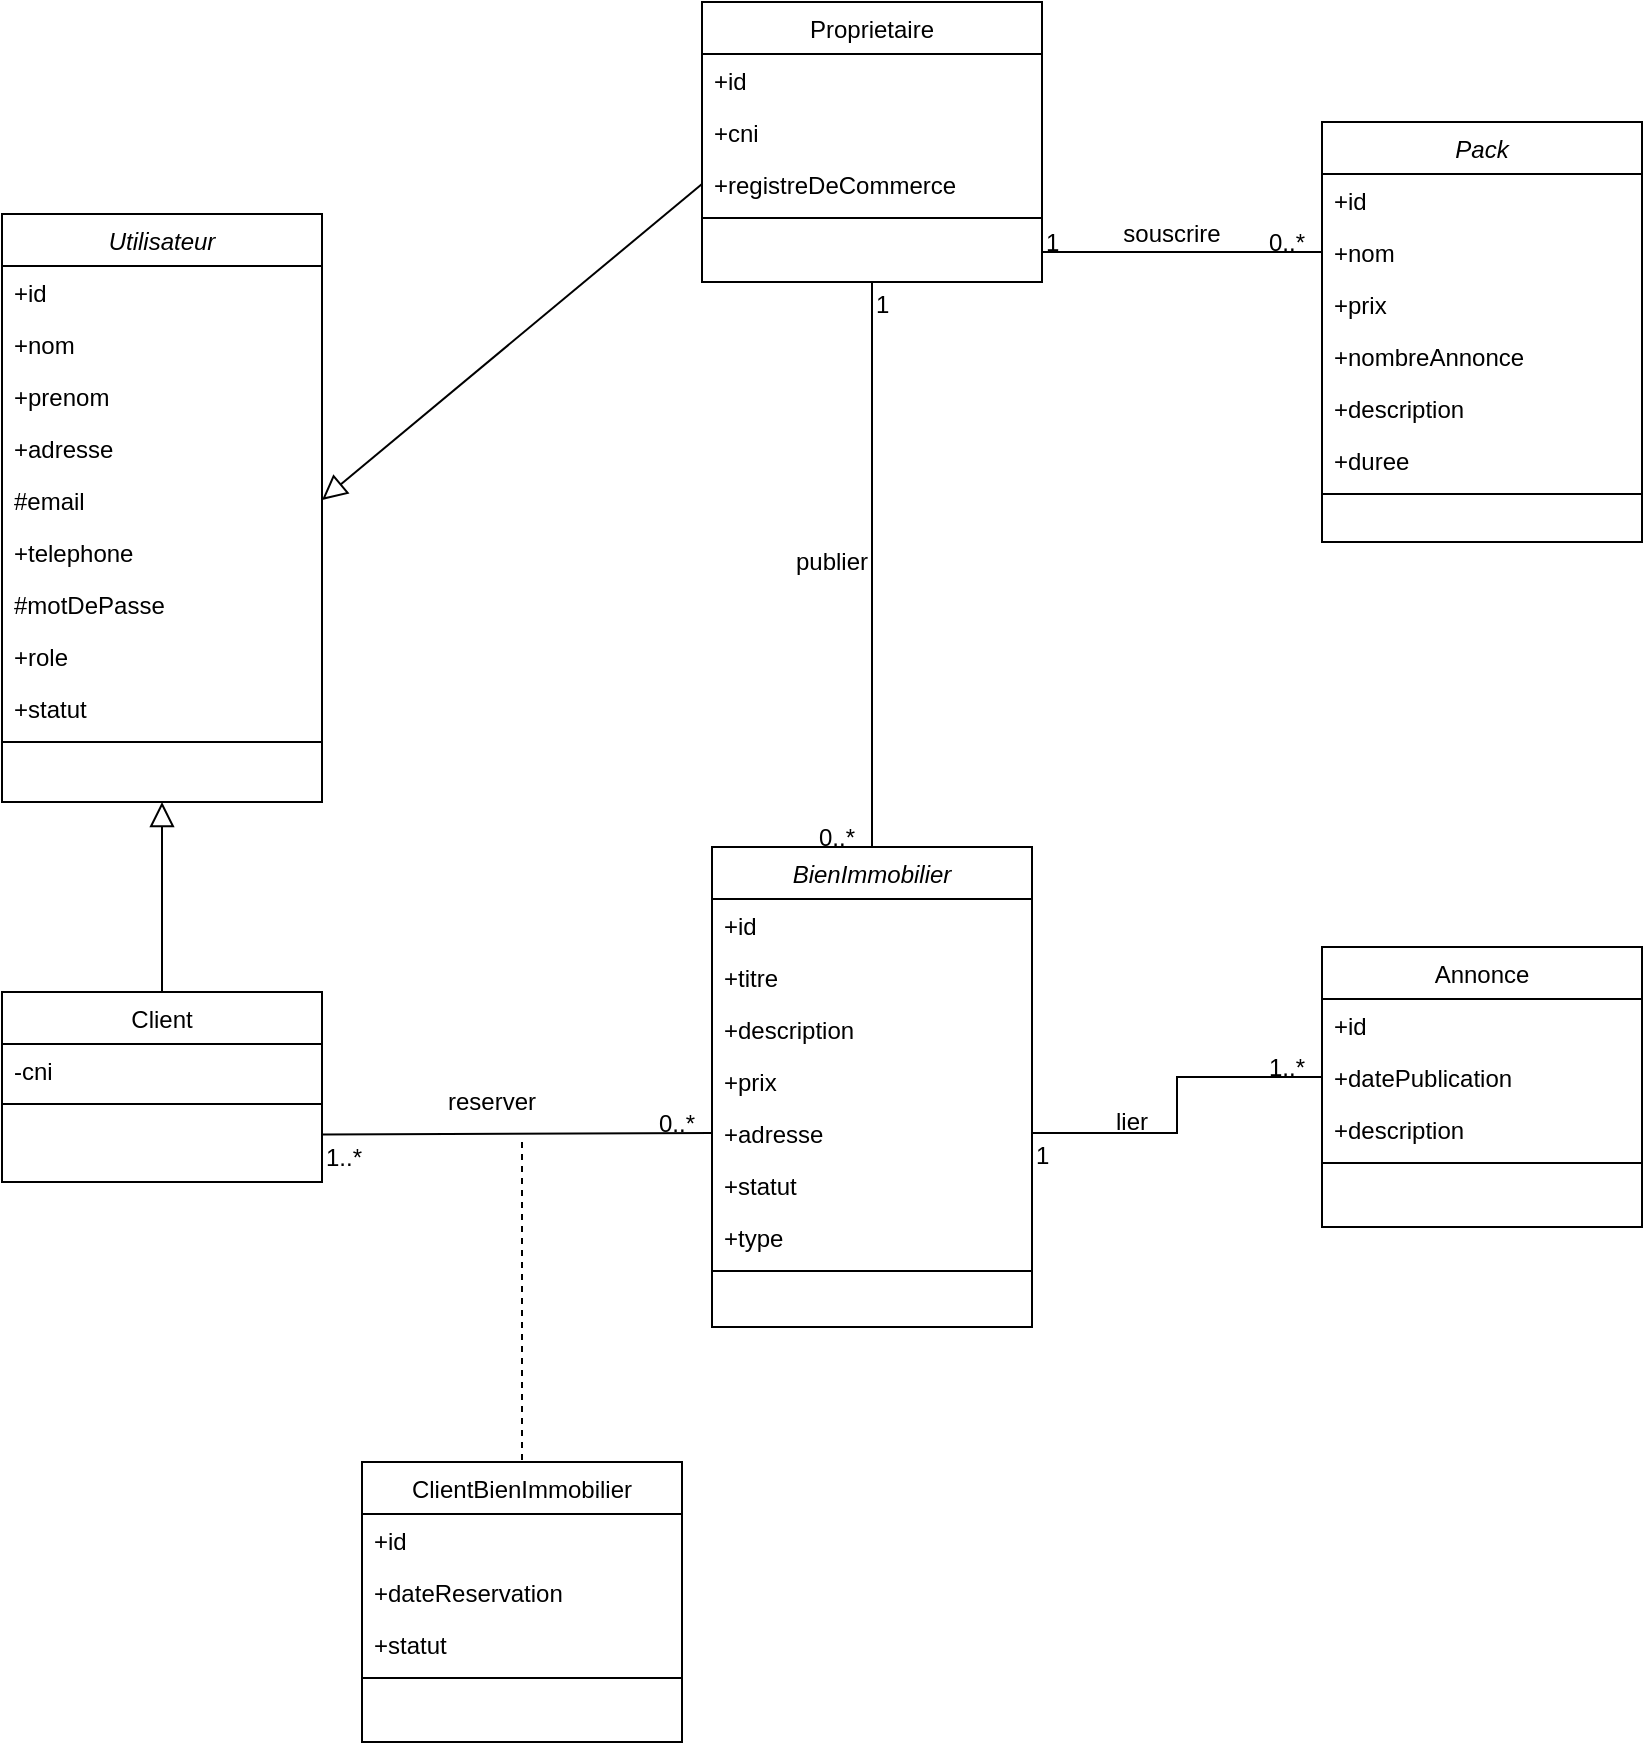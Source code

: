 <mxfile version="25.0.3">
  <diagram name="Page-1" id="t_hD77MALGRrmFzOyVO3">
    <mxGraphModel dx="1436" dy="714" grid="1" gridSize="10" guides="1" tooltips="1" connect="1" arrows="1" fold="1" page="1" pageScale="1" pageWidth="827" pageHeight="1169" math="0" shadow="0">
      <root>
        <mxCell id="0" />
        <mxCell id="1" parent="0" />
        <mxCell id="FBpg7KX4n1Z7LLz9qoYs-1" value="Utilisateur" style="swimlane;fontStyle=2;align=center;verticalAlign=top;childLayout=stackLayout;horizontal=1;startSize=26;horizontalStack=0;resizeParent=1;resizeLast=0;collapsible=1;marginBottom=0;rounded=0;shadow=0;strokeWidth=1;" vertex="1" parent="1">
          <mxGeometry x="100" y="186" width="160" height="294" as="geometry">
            <mxRectangle x="230" y="140" width="160" height="26" as="alternateBounds" />
          </mxGeometry>
        </mxCell>
        <mxCell id="FBpg7KX4n1Z7LLz9qoYs-2" value="+id" style="text;align=left;verticalAlign=top;spacingLeft=4;spacingRight=4;overflow=hidden;rotatable=0;points=[[0,0.5],[1,0.5]];portConstraint=eastwest;" vertex="1" parent="FBpg7KX4n1Z7LLz9qoYs-1">
          <mxGeometry y="26" width="160" height="26" as="geometry" />
        </mxCell>
        <mxCell id="FBpg7KX4n1Z7LLz9qoYs-3" value="+nom&#xa;" style="text;align=left;verticalAlign=top;spacingLeft=4;spacingRight=4;overflow=hidden;rotatable=0;points=[[0,0.5],[1,0.5]];portConstraint=eastwest;rounded=0;shadow=0;html=0;" vertex="1" parent="FBpg7KX4n1Z7LLz9qoYs-1">
          <mxGeometry y="52" width="160" height="26" as="geometry" />
        </mxCell>
        <mxCell id="FBpg7KX4n1Z7LLz9qoYs-34" value="+prenom" style="text;align=left;verticalAlign=top;spacingLeft=4;spacingRight=4;overflow=hidden;rotatable=0;points=[[0,0.5],[1,0.5]];portConstraint=eastwest;rounded=0;shadow=0;html=0;" vertex="1" parent="FBpg7KX4n1Z7LLz9qoYs-1">
          <mxGeometry y="78" width="160" height="26" as="geometry" />
        </mxCell>
        <mxCell id="FBpg7KX4n1Z7LLz9qoYs-4" value="+adresse" style="text;align=left;verticalAlign=top;spacingLeft=4;spacingRight=4;overflow=hidden;rotatable=0;points=[[0,0.5],[1,0.5]];portConstraint=eastwest;rounded=0;shadow=0;html=0;" vertex="1" parent="FBpg7KX4n1Z7LLz9qoYs-1">
          <mxGeometry y="104" width="160" height="26" as="geometry" />
        </mxCell>
        <mxCell id="FBpg7KX4n1Z7LLz9qoYs-39" value="#email" style="text;align=left;verticalAlign=top;spacingLeft=4;spacingRight=4;overflow=hidden;rotatable=0;points=[[0,0.5],[1,0.5]];portConstraint=eastwest;rounded=0;shadow=0;html=0;" vertex="1" parent="FBpg7KX4n1Z7LLz9qoYs-1">
          <mxGeometry y="130" width="160" height="26" as="geometry" />
        </mxCell>
        <mxCell id="FBpg7KX4n1Z7LLz9qoYs-36" value="+telephone" style="text;align=left;verticalAlign=top;spacingLeft=4;spacingRight=4;overflow=hidden;rotatable=0;points=[[0,0.5],[1,0.5]];portConstraint=eastwest;rounded=0;shadow=0;html=0;" vertex="1" parent="FBpg7KX4n1Z7LLz9qoYs-1">
          <mxGeometry y="156" width="160" height="26" as="geometry" />
        </mxCell>
        <mxCell id="FBpg7KX4n1Z7LLz9qoYs-35" value="#motDePasse" style="text;align=left;verticalAlign=top;spacingLeft=4;spacingRight=4;overflow=hidden;rotatable=0;points=[[0,0.5],[1,0.5]];portConstraint=eastwest;rounded=0;shadow=0;html=0;" vertex="1" parent="FBpg7KX4n1Z7LLz9qoYs-1">
          <mxGeometry y="182" width="160" height="26" as="geometry" />
        </mxCell>
        <mxCell id="FBpg7KX4n1Z7LLz9qoYs-38" value="+role" style="text;align=left;verticalAlign=top;spacingLeft=4;spacingRight=4;overflow=hidden;rotatable=0;points=[[0,0.5],[1,0.5]];portConstraint=eastwest;rounded=0;shadow=0;html=0;" vertex="1" parent="FBpg7KX4n1Z7LLz9qoYs-1">
          <mxGeometry y="208" width="160" height="26" as="geometry" />
        </mxCell>
        <mxCell id="FBpg7KX4n1Z7LLz9qoYs-33" value="+statut" style="text;align=left;verticalAlign=top;spacingLeft=4;spacingRight=4;overflow=hidden;rotatable=0;points=[[0,0.5],[1,0.5]];portConstraint=eastwest;rounded=0;shadow=0;html=0;" vertex="1" parent="FBpg7KX4n1Z7LLz9qoYs-1">
          <mxGeometry y="234" width="160" height="26" as="geometry" />
        </mxCell>
        <mxCell id="FBpg7KX4n1Z7LLz9qoYs-5" value="" style="line;html=1;strokeWidth=1;align=left;verticalAlign=middle;spacingTop=-1;spacingLeft=3;spacingRight=3;rotatable=0;labelPosition=right;points=[];portConstraint=eastwest;" vertex="1" parent="FBpg7KX4n1Z7LLz9qoYs-1">
          <mxGeometry y="260" width="160" height="8" as="geometry" />
        </mxCell>
        <mxCell id="FBpg7KX4n1Z7LLz9qoYs-27" value="" style="endArrow=none;shadow=0;strokeWidth=1;rounded=0;endFill=0;exitX=1;exitY=0.5;exitDx=0;exitDy=0;entryX=0;entryY=0.5;entryDx=0;entryDy=0;edgeStyle=elbowEdgeStyle;" edge="1" parent="1" target="FBpg7KX4n1Z7LLz9qoYs-46">
          <mxGeometry x="0.5" y="41" relative="1" as="geometry">
            <mxPoint x="620" y="205" as="sourcePoint" />
            <mxPoint x="626" y="300" as="targetPoint" />
            <mxPoint x="-40" y="32" as="offset" />
          </mxGeometry>
        </mxCell>
        <mxCell id="FBpg7KX4n1Z7LLz9qoYs-28" value="1" style="resizable=0;align=left;verticalAlign=bottom;labelBackgroundColor=none;fontSize=12;" connectable="0" vertex="1" parent="FBpg7KX4n1Z7LLz9qoYs-27">
          <mxGeometry x="-1" relative="1" as="geometry">
            <mxPoint y="4" as="offset" />
          </mxGeometry>
        </mxCell>
        <mxCell id="FBpg7KX4n1Z7LLz9qoYs-29" value="0..*" style="resizable=0;align=right;verticalAlign=bottom;labelBackgroundColor=none;fontSize=12;" connectable="0" vertex="1" parent="FBpg7KX4n1Z7LLz9qoYs-27">
          <mxGeometry x="1" relative="1" as="geometry">
            <mxPoint x="-7" y="4" as="offset" />
          </mxGeometry>
        </mxCell>
        <mxCell id="FBpg7KX4n1Z7LLz9qoYs-40" value="Client" style="swimlane;fontStyle=0;align=center;verticalAlign=top;childLayout=stackLayout;horizontal=1;startSize=26;horizontalStack=0;resizeParent=1;resizeLast=0;collapsible=1;marginBottom=0;rounded=0;shadow=0;strokeWidth=1;" vertex="1" parent="1">
          <mxGeometry x="100" y="575" width="160" height="95" as="geometry">
            <mxRectangle x="550" y="140" width="160" height="26" as="alternateBounds" />
          </mxGeometry>
        </mxCell>
        <mxCell id="FBpg7KX4n1Z7LLz9qoYs-41" value="-cni" style="text;align=left;verticalAlign=top;spacingLeft=4;spacingRight=4;overflow=hidden;rotatable=0;points=[[0,0.5],[1,0.5]];portConstraint=eastwest;" vertex="1" parent="FBpg7KX4n1Z7LLz9qoYs-40">
          <mxGeometry y="26" width="160" height="26" as="geometry" />
        </mxCell>
        <mxCell id="FBpg7KX4n1Z7LLz9qoYs-43" value="" style="line;html=1;strokeWidth=1;align=left;verticalAlign=middle;spacingTop=-1;spacingLeft=3;spacingRight=3;rotatable=0;labelPosition=right;points=[];portConstraint=eastwest;" vertex="1" parent="FBpg7KX4n1Z7LLz9qoYs-40">
          <mxGeometry y="52" width="160" height="8" as="geometry" />
        </mxCell>
        <mxCell id="FBpg7KX4n1Z7LLz9qoYs-44" value="Pack" style="swimlane;fontStyle=2;align=center;verticalAlign=top;childLayout=stackLayout;horizontal=1;startSize=26;horizontalStack=0;resizeParent=1;resizeLast=0;collapsible=1;marginBottom=0;rounded=0;shadow=0;strokeWidth=1;" vertex="1" parent="1">
          <mxGeometry x="760" y="140" width="160" height="210" as="geometry">
            <mxRectangle x="230" y="140" width="160" height="26" as="alternateBounds" />
          </mxGeometry>
        </mxCell>
        <mxCell id="FBpg7KX4n1Z7LLz9qoYs-45" value="+id" style="text;align=left;verticalAlign=top;spacingLeft=4;spacingRight=4;overflow=hidden;rotatable=0;points=[[0,0.5],[1,0.5]];portConstraint=eastwest;" vertex="1" parent="FBpg7KX4n1Z7LLz9qoYs-44">
          <mxGeometry y="26" width="160" height="26" as="geometry" />
        </mxCell>
        <mxCell id="FBpg7KX4n1Z7LLz9qoYs-46" value="+nom&#xa;" style="text;align=left;verticalAlign=top;spacingLeft=4;spacingRight=4;overflow=hidden;rotatable=0;points=[[0,0.5],[1,0.5]];portConstraint=eastwest;rounded=0;shadow=0;html=0;" vertex="1" parent="FBpg7KX4n1Z7LLz9qoYs-44">
          <mxGeometry y="52" width="160" height="26" as="geometry" />
        </mxCell>
        <mxCell id="FBpg7KX4n1Z7LLz9qoYs-47" value="+prix" style="text;align=left;verticalAlign=top;spacingLeft=4;spacingRight=4;overflow=hidden;rotatable=0;points=[[0,0.5],[1,0.5]];portConstraint=eastwest;rounded=0;shadow=0;html=0;" vertex="1" parent="FBpg7KX4n1Z7LLz9qoYs-44">
          <mxGeometry y="78" width="160" height="26" as="geometry" />
        </mxCell>
        <mxCell id="FBpg7KX4n1Z7LLz9qoYs-48" value="+nombreAnnonce" style="text;align=left;verticalAlign=top;spacingLeft=4;spacingRight=4;overflow=hidden;rotatable=0;points=[[0,0.5],[1,0.5]];portConstraint=eastwest;rounded=0;shadow=0;html=0;" vertex="1" parent="FBpg7KX4n1Z7LLz9qoYs-44">
          <mxGeometry y="104" width="160" height="26" as="geometry" />
        </mxCell>
        <mxCell id="FBpg7KX4n1Z7LLz9qoYs-49" value="+description" style="text;align=left;verticalAlign=top;spacingLeft=4;spacingRight=4;overflow=hidden;rotatable=0;points=[[0,0.5],[1,0.5]];portConstraint=eastwest;rounded=0;shadow=0;html=0;" vertex="1" parent="FBpg7KX4n1Z7LLz9qoYs-44">
          <mxGeometry y="130" width="160" height="26" as="geometry" />
        </mxCell>
        <mxCell id="FBpg7KX4n1Z7LLz9qoYs-50" value="+duree" style="text;align=left;verticalAlign=top;spacingLeft=4;spacingRight=4;overflow=hidden;rotatable=0;points=[[0,0.5],[1,0.5]];portConstraint=eastwest;rounded=0;shadow=0;html=0;" vertex="1" parent="FBpg7KX4n1Z7LLz9qoYs-44">
          <mxGeometry y="156" width="160" height="26" as="geometry" />
        </mxCell>
        <mxCell id="FBpg7KX4n1Z7LLz9qoYs-54" value="" style="line;html=1;strokeWidth=1;align=left;verticalAlign=middle;spacingTop=-1;spacingLeft=3;spacingRight=3;rotatable=0;labelPosition=right;points=[];portConstraint=eastwest;" vertex="1" parent="FBpg7KX4n1Z7LLz9qoYs-44">
          <mxGeometry y="182" width="160" height="8" as="geometry" />
        </mxCell>
        <mxCell id="FBpg7KX4n1Z7LLz9qoYs-55" value="BienImmobilier" style="swimlane;fontStyle=2;align=center;verticalAlign=top;childLayout=stackLayout;horizontal=1;startSize=26;horizontalStack=0;resizeParent=1;resizeLast=0;collapsible=1;marginBottom=0;rounded=0;shadow=0;strokeWidth=1;" vertex="1" parent="1">
          <mxGeometry x="455" y="502.5" width="160" height="240" as="geometry">
            <mxRectangle x="230" y="140" width="160" height="26" as="alternateBounds" />
          </mxGeometry>
        </mxCell>
        <mxCell id="FBpg7KX4n1Z7LLz9qoYs-56" value="+id" style="text;align=left;verticalAlign=top;spacingLeft=4;spacingRight=4;overflow=hidden;rotatable=0;points=[[0,0.5],[1,0.5]];portConstraint=eastwest;" vertex="1" parent="FBpg7KX4n1Z7LLz9qoYs-55">
          <mxGeometry y="26" width="160" height="26" as="geometry" />
        </mxCell>
        <mxCell id="FBpg7KX4n1Z7LLz9qoYs-57" value="+titre" style="text;align=left;verticalAlign=top;spacingLeft=4;spacingRight=4;overflow=hidden;rotatable=0;points=[[0,0.5],[1,0.5]];portConstraint=eastwest;rounded=0;shadow=0;html=0;" vertex="1" parent="FBpg7KX4n1Z7LLz9qoYs-55">
          <mxGeometry y="52" width="160" height="26" as="geometry" />
        </mxCell>
        <mxCell id="FBpg7KX4n1Z7LLz9qoYs-60" value="+description" style="text;align=left;verticalAlign=top;spacingLeft=4;spacingRight=4;overflow=hidden;rotatable=0;points=[[0,0.5],[1,0.5]];portConstraint=eastwest;rounded=0;shadow=0;html=0;" vertex="1" parent="FBpg7KX4n1Z7LLz9qoYs-55">
          <mxGeometry y="78" width="160" height="26" as="geometry" />
        </mxCell>
        <mxCell id="FBpg7KX4n1Z7LLz9qoYs-58" value="+prix" style="text;align=left;verticalAlign=top;spacingLeft=4;spacingRight=4;overflow=hidden;rotatable=0;points=[[0,0.5],[1,0.5]];portConstraint=eastwest;rounded=0;shadow=0;html=0;" vertex="1" parent="FBpg7KX4n1Z7LLz9qoYs-55">
          <mxGeometry y="104" width="160" height="26" as="geometry" />
        </mxCell>
        <mxCell id="FBpg7KX4n1Z7LLz9qoYs-59" value="+adresse" style="text;align=left;verticalAlign=top;spacingLeft=4;spacingRight=4;overflow=hidden;rotatable=0;points=[[0,0.5],[1,0.5]];portConstraint=eastwest;rounded=0;shadow=0;html=0;" vertex="1" parent="FBpg7KX4n1Z7LLz9qoYs-55">
          <mxGeometry y="130" width="160" height="26" as="geometry" />
        </mxCell>
        <mxCell id="FBpg7KX4n1Z7LLz9qoYs-61" value="+statut" style="text;align=left;verticalAlign=top;spacingLeft=4;spacingRight=4;overflow=hidden;rotatable=0;points=[[0,0.5],[1,0.5]];portConstraint=eastwest;rounded=0;shadow=0;html=0;" vertex="1" parent="FBpg7KX4n1Z7LLz9qoYs-55">
          <mxGeometry y="156" width="160" height="26" as="geometry" />
        </mxCell>
        <mxCell id="FBpg7KX4n1Z7LLz9qoYs-65" value="+type" style="text;align=left;verticalAlign=top;spacingLeft=4;spacingRight=4;overflow=hidden;rotatable=0;points=[[0,0.5],[1,0.5]];portConstraint=eastwest;rounded=0;shadow=0;html=0;" vertex="1" parent="FBpg7KX4n1Z7LLz9qoYs-55">
          <mxGeometry y="182" width="160" height="26" as="geometry" />
        </mxCell>
        <mxCell id="FBpg7KX4n1Z7LLz9qoYs-62" value="" style="line;html=1;strokeWidth=1;align=left;verticalAlign=middle;spacingTop=-1;spacingLeft=3;spacingRight=3;rotatable=0;labelPosition=right;points=[];portConstraint=eastwest;" vertex="1" parent="FBpg7KX4n1Z7LLz9qoYs-55">
          <mxGeometry y="208" width="160" height="8" as="geometry" />
        </mxCell>
        <mxCell id="FBpg7KX4n1Z7LLz9qoYs-66" value="ClientBienImmobilier" style="swimlane;fontStyle=0;align=center;verticalAlign=top;childLayout=stackLayout;horizontal=1;startSize=26;horizontalStack=0;resizeParent=1;resizeLast=0;collapsible=1;marginBottom=0;rounded=0;shadow=0;strokeWidth=1;" vertex="1" parent="1">
          <mxGeometry x="280" y="810" width="160" height="140" as="geometry">
            <mxRectangle x="550" y="140" width="160" height="26" as="alternateBounds" />
          </mxGeometry>
        </mxCell>
        <mxCell id="FBpg7KX4n1Z7LLz9qoYs-67" value="+id" style="text;align=left;verticalAlign=top;spacingLeft=4;spacingRight=4;overflow=hidden;rotatable=0;points=[[0,0.5],[1,0.5]];portConstraint=eastwest;" vertex="1" parent="FBpg7KX4n1Z7LLz9qoYs-66">
          <mxGeometry y="26" width="160" height="26" as="geometry" />
        </mxCell>
        <mxCell id="FBpg7KX4n1Z7LLz9qoYs-70" value="+dateReservation" style="text;align=left;verticalAlign=top;spacingLeft=4;spacingRight=4;overflow=hidden;rotatable=0;points=[[0,0.5],[1,0.5]];portConstraint=eastwest;rounded=0;shadow=0;html=0;" vertex="1" parent="FBpg7KX4n1Z7LLz9qoYs-66">
          <mxGeometry y="52" width="160" height="26" as="geometry" />
        </mxCell>
        <mxCell id="FBpg7KX4n1Z7LLz9qoYs-68" value="+statut" style="text;align=left;verticalAlign=top;spacingLeft=4;spacingRight=4;overflow=hidden;rotatable=0;points=[[0,0.5],[1,0.5]];portConstraint=eastwest;rounded=0;shadow=0;html=0;" vertex="1" parent="FBpg7KX4n1Z7LLz9qoYs-66">
          <mxGeometry y="78" width="160" height="26" as="geometry" />
        </mxCell>
        <mxCell id="FBpg7KX4n1Z7LLz9qoYs-69" value="" style="line;html=1;strokeWidth=1;align=left;verticalAlign=middle;spacingTop=-1;spacingLeft=3;spacingRight=3;rotatable=0;labelPosition=right;points=[];portConstraint=eastwest;" vertex="1" parent="FBpg7KX4n1Z7LLz9qoYs-66">
          <mxGeometry y="104" width="160" height="8" as="geometry" />
        </mxCell>
        <mxCell id="FBpg7KX4n1Z7LLz9qoYs-71" value="Annonce" style="swimlane;fontStyle=0;align=center;verticalAlign=top;childLayout=stackLayout;horizontal=1;startSize=26;horizontalStack=0;resizeParent=1;resizeLast=0;collapsible=1;marginBottom=0;rounded=0;shadow=0;strokeWidth=1;" vertex="1" parent="1">
          <mxGeometry x="760" y="552.5" width="160" height="140" as="geometry">
            <mxRectangle x="550" y="140" width="160" height="26" as="alternateBounds" />
          </mxGeometry>
        </mxCell>
        <mxCell id="FBpg7KX4n1Z7LLz9qoYs-72" value="+id" style="text;align=left;verticalAlign=top;spacingLeft=4;spacingRight=4;overflow=hidden;rotatable=0;points=[[0,0.5],[1,0.5]];portConstraint=eastwest;" vertex="1" parent="FBpg7KX4n1Z7LLz9qoYs-71">
          <mxGeometry y="26" width="160" height="26" as="geometry" />
        </mxCell>
        <mxCell id="FBpg7KX4n1Z7LLz9qoYs-73" value="+datePublication" style="text;align=left;verticalAlign=top;spacingLeft=4;spacingRight=4;overflow=hidden;rotatable=0;points=[[0,0.5],[1,0.5]];portConstraint=eastwest;rounded=0;shadow=0;html=0;" vertex="1" parent="FBpg7KX4n1Z7LLz9qoYs-71">
          <mxGeometry y="52" width="160" height="26" as="geometry" />
        </mxCell>
        <mxCell id="FBpg7KX4n1Z7LLz9qoYs-74" value="+description" style="text;align=left;verticalAlign=top;spacingLeft=4;spacingRight=4;overflow=hidden;rotatable=0;points=[[0,0.5],[1,0.5]];portConstraint=eastwest;rounded=0;shadow=0;html=0;" vertex="1" parent="FBpg7KX4n1Z7LLz9qoYs-71">
          <mxGeometry y="78" width="160" height="26" as="geometry" />
        </mxCell>
        <mxCell id="FBpg7KX4n1Z7LLz9qoYs-75" value="" style="line;html=1;strokeWidth=1;align=left;verticalAlign=middle;spacingTop=-1;spacingLeft=3;spacingRight=3;rotatable=0;labelPosition=right;points=[];portConstraint=eastwest;" vertex="1" parent="FBpg7KX4n1Z7LLz9qoYs-71">
          <mxGeometry y="104" width="160" height="8" as="geometry" />
        </mxCell>
        <mxCell id="FBpg7KX4n1Z7LLz9qoYs-76" value="" style="endArrow=block;endSize=10;endFill=0;shadow=0;strokeWidth=1;rounded=0;elbow=vertical;exitX=0.5;exitY=0;exitDx=0;exitDy=0;entryX=0.5;entryY=1;entryDx=0;entryDy=0;" edge="1" parent="1" source="FBpg7KX4n1Z7LLz9qoYs-40" target="FBpg7KX4n1Z7LLz9qoYs-1">
          <mxGeometry width="160" relative="1" as="geometry">
            <mxPoint x="300" y="550" as="sourcePoint" />
            <mxPoint x="300" y="480" as="targetPoint" />
          </mxGeometry>
        </mxCell>
        <mxCell id="FBpg7KX4n1Z7LLz9qoYs-77" value="" style="endArrow=block;endSize=10;endFill=0;shadow=0;strokeWidth=1;rounded=0;elbow=vertical;entryX=1;entryY=0.5;entryDx=0;entryDy=0;exitX=0;exitY=0.5;exitDx=0;exitDy=0;" edge="1" parent="1" source="FBpg7KX4n1Z7LLz9qoYs-111" target="FBpg7KX4n1Z7LLz9qoYs-39">
          <mxGeometry width="160" relative="1" as="geometry">
            <mxPoint x="440" y="205" as="sourcePoint" />
            <mxPoint x="390" y="290" as="targetPoint" />
          </mxGeometry>
        </mxCell>
        <mxCell id="FBpg7KX4n1Z7LLz9qoYs-83" value="&lt;font style=&quot;vertical-align: inherit;&quot;&gt;&lt;font style=&quot;vertical-align: inherit;&quot;&gt;souscrire&lt;/font&gt;&lt;/font&gt;" style="text;html=1;align=center;verticalAlign=middle;whiteSpace=wrap;rounded=0;" vertex="1" parent="1">
          <mxGeometry x="660" y="186" width="50" height="20" as="geometry" />
        </mxCell>
        <mxCell id="FBpg7KX4n1Z7LLz9qoYs-91" value="" style="endArrow=none;shadow=0;strokeWidth=1;rounded=0;endFill=0;entryX=0.5;entryY=0;entryDx=0;entryDy=0;exitX=0.5;exitY=1;exitDx=0;exitDy=0;" edge="1" parent="1" source="FBpg7KX4n1Z7LLz9qoYs-108" target="FBpg7KX4n1Z7LLz9qoYs-55">
          <mxGeometry x="0.5" y="41" relative="1" as="geometry">
            <mxPoint x="530" y="230" as="sourcePoint" />
            <mxPoint x="459.58" y="340" as="targetPoint" />
            <mxPoint x="-40" y="32" as="offset" />
          </mxGeometry>
        </mxCell>
        <mxCell id="FBpg7KX4n1Z7LLz9qoYs-92" value="1" style="resizable=0;align=left;verticalAlign=bottom;labelBackgroundColor=none;fontSize=12;" connectable="0" vertex="1" parent="FBpg7KX4n1Z7LLz9qoYs-91">
          <mxGeometry x="-1" relative="1" as="geometry">
            <mxPoint y="20" as="offset" />
          </mxGeometry>
        </mxCell>
        <mxCell id="FBpg7KX4n1Z7LLz9qoYs-93" value="0..*" style="resizable=0;align=right;verticalAlign=bottom;labelBackgroundColor=none;fontSize=12;" connectable="0" vertex="1" parent="FBpg7KX4n1Z7LLz9qoYs-91">
          <mxGeometry x="1" relative="1" as="geometry">
            <mxPoint x="-7" y="4" as="offset" />
          </mxGeometry>
        </mxCell>
        <mxCell id="FBpg7KX4n1Z7LLz9qoYs-94" value="&lt;font style=&quot;vertical-align: inherit;&quot;&gt;&lt;font style=&quot;vertical-align: inherit;&quot;&gt;publier&lt;/font&gt;&lt;/font&gt;" style="text;html=1;align=center;verticalAlign=middle;whiteSpace=wrap;rounded=0;" vertex="1" parent="1">
          <mxGeometry x="490" y="350" width="50" height="20" as="geometry" />
        </mxCell>
        <mxCell id="FBpg7KX4n1Z7LLz9qoYs-95" value="" style="endArrow=none;shadow=0;strokeWidth=1;rounded=0;endFill=0;exitX=1;exitY=0.5;exitDx=0;exitDy=0;entryX=0;entryY=0.5;entryDx=0;entryDy=0;edgeStyle=elbowEdgeStyle;" edge="1" parent="1" source="FBpg7KX4n1Z7LLz9qoYs-59" target="FBpg7KX4n1Z7LLz9qoYs-73">
          <mxGeometry x="0.5" y="41" relative="1" as="geometry">
            <mxPoint x="540" y="500" as="sourcePoint" />
            <mxPoint x="660" y="500" as="targetPoint" />
            <mxPoint x="-40" y="32" as="offset" />
          </mxGeometry>
        </mxCell>
        <mxCell id="FBpg7KX4n1Z7LLz9qoYs-96" value="1" style="resizable=0;align=left;verticalAlign=bottom;labelBackgroundColor=none;fontSize=12;" connectable="0" vertex="1" parent="FBpg7KX4n1Z7LLz9qoYs-95">
          <mxGeometry x="-1" relative="1" as="geometry">
            <mxPoint y="20" as="offset" />
          </mxGeometry>
        </mxCell>
        <mxCell id="FBpg7KX4n1Z7LLz9qoYs-97" value="1..*" style="resizable=0;align=right;verticalAlign=bottom;labelBackgroundColor=none;fontSize=12;" connectable="0" vertex="1" parent="FBpg7KX4n1Z7LLz9qoYs-95">
          <mxGeometry x="1" relative="1" as="geometry">
            <mxPoint x="-7" y="4" as="offset" />
          </mxGeometry>
        </mxCell>
        <mxCell id="FBpg7KX4n1Z7LLz9qoYs-98" value="&lt;font style=&quot;vertical-align: inherit;&quot;&gt;&lt;font style=&quot;vertical-align: inherit;&quot;&gt;lier&lt;/font&gt;&lt;/font&gt;" style="text;html=1;align=center;verticalAlign=middle;whiteSpace=wrap;rounded=0;" vertex="1" parent="1">
          <mxGeometry x="640" y="630" width="50" height="20" as="geometry" />
        </mxCell>
        <mxCell id="FBpg7KX4n1Z7LLz9qoYs-99" value="" style="endArrow=none;shadow=0;strokeWidth=1;rounded=0;endFill=0;entryX=0;entryY=0.5;entryDx=0;entryDy=0;exitX=1;exitY=0.75;exitDx=0;exitDy=0;" edge="1" parent="1" source="FBpg7KX4n1Z7LLz9qoYs-40" target="FBpg7KX4n1Z7LLz9qoYs-59">
          <mxGeometry x="0.5" y="41" relative="1" as="geometry">
            <mxPoint x="260" y="640.0" as="sourcePoint" />
            <mxPoint x="330" y="630" as="targetPoint" />
            <mxPoint x="-40" y="32" as="offset" />
          </mxGeometry>
        </mxCell>
        <mxCell id="FBpg7KX4n1Z7LLz9qoYs-100" value="1..*" style="resizable=0;align=left;verticalAlign=bottom;labelBackgroundColor=none;fontSize=12;" connectable="0" vertex="1" parent="FBpg7KX4n1Z7LLz9qoYs-99">
          <mxGeometry x="-1" relative="1" as="geometry">
            <mxPoint y="20" as="offset" />
          </mxGeometry>
        </mxCell>
        <mxCell id="FBpg7KX4n1Z7LLz9qoYs-101" value="0..*" style="resizable=0;align=right;verticalAlign=bottom;labelBackgroundColor=none;fontSize=12;" connectable="0" vertex="1" parent="FBpg7KX4n1Z7LLz9qoYs-99">
          <mxGeometry x="1" relative="1" as="geometry">
            <mxPoint x="-7" y="4" as="offset" />
          </mxGeometry>
        </mxCell>
        <mxCell id="FBpg7KX4n1Z7LLz9qoYs-103" value="&lt;font style=&quot;vertical-align: inherit;&quot;&gt;&lt;font style=&quot;vertical-align: inherit;&quot;&gt;reserver&lt;/font&gt;&lt;/font&gt;" style="text;html=1;align=center;verticalAlign=middle;whiteSpace=wrap;rounded=0;" vertex="1" parent="1">
          <mxGeometry x="320" y="620" width="50" height="20" as="geometry" />
        </mxCell>
        <mxCell id="FBpg7KX4n1Z7LLz9qoYs-104" value="" style="endArrow=none;shadow=0;strokeWidth=1;rounded=0;endFill=0;entryX=0.5;entryY=0;entryDx=0;entryDy=0;dashed=1;" edge="1" parent="1" target="FBpg7KX4n1Z7LLz9qoYs-66">
          <mxGeometry x="0.5" y="41" relative="1" as="geometry">
            <mxPoint x="360" y="650" as="sourcePoint" />
            <mxPoint x="179.41" y="852.5" as="targetPoint" />
            <mxPoint x="-40" y="32" as="offset" />
          </mxGeometry>
        </mxCell>
        <mxCell id="FBpg7KX4n1Z7LLz9qoYs-108" value="Proprietaire" style="swimlane;fontStyle=0;align=center;verticalAlign=top;childLayout=stackLayout;horizontal=1;startSize=26;horizontalStack=0;resizeParent=1;resizeLast=0;collapsible=1;marginBottom=0;rounded=0;shadow=0;strokeWidth=1;" vertex="1" parent="1">
          <mxGeometry x="450" y="80" width="170" height="140" as="geometry">
            <mxRectangle x="550" y="140" width="160" height="26" as="alternateBounds" />
          </mxGeometry>
        </mxCell>
        <mxCell id="FBpg7KX4n1Z7LLz9qoYs-109" value="+id" style="text;align=left;verticalAlign=top;spacingLeft=4;spacingRight=4;overflow=hidden;rotatable=0;points=[[0,0.5],[1,0.5]];portConstraint=eastwest;" vertex="1" parent="FBpg7KX4n1Z7LLz9qoYs-108">
          <mxGeometry y="26" width="170" height="26" as="geometry" />
        </mxCell>
        <mxCell id="FBpg7KX4n1Z7LLz9qoYs-110" value="+cni" style="text;align=left;verticalAlign=top;spacingLeft=4;spacingRight=4;overflow=hidden;rotatable=0;points=[[0,0.5],[1,0.5]];portConstraint=eastwest;rounded=0;shadow=0;html=0;" vertex="1" parent="FBpg7KX4n1Z7LLz9qoYs-108">
          <mxGeometry y="52" width="170" height="26" as="geometry" />
        </mxCell>
        <mxCell id="FBpg7KX4n1Z7LLz9qoYs-111" value="+registreDeCommerce" style="text;align=left;verticalAlign=top;spacingLeft=4;spacingRight=4;overflow=hidden;rotatable=0;points=[[0,0.5],[1,0.5]];portConstraint=eastwest;rounded=0;shadow=0;html=0;" vertex="1" parent="FBpg7KX4n1Z7LLz9qoYs-108">
          <mxGeometry y="78" width="170" height="26" as="geometry" />
        </mxCell>
        <mxCell id="FBpg7KX4n1Z7LLz9qoYs-112" value="" style="line;html=1;strokeWidth=1;align=left;verticalAlign=middle;spacingTop=-1;spacingLeft=3;spacingRight=3;rotatable=0;labelPosition=right;points=[];portConstraint=eastwest;" vertex="1" parent="FBpg7KX4n1Z7LLz9qoYs-108">
          <mxGeometry y="104" width="170" height="8" as="geometry" />
        </mxCell>
      </root>
    </mxGraphModel>
  </diagram>
</mxfile>
